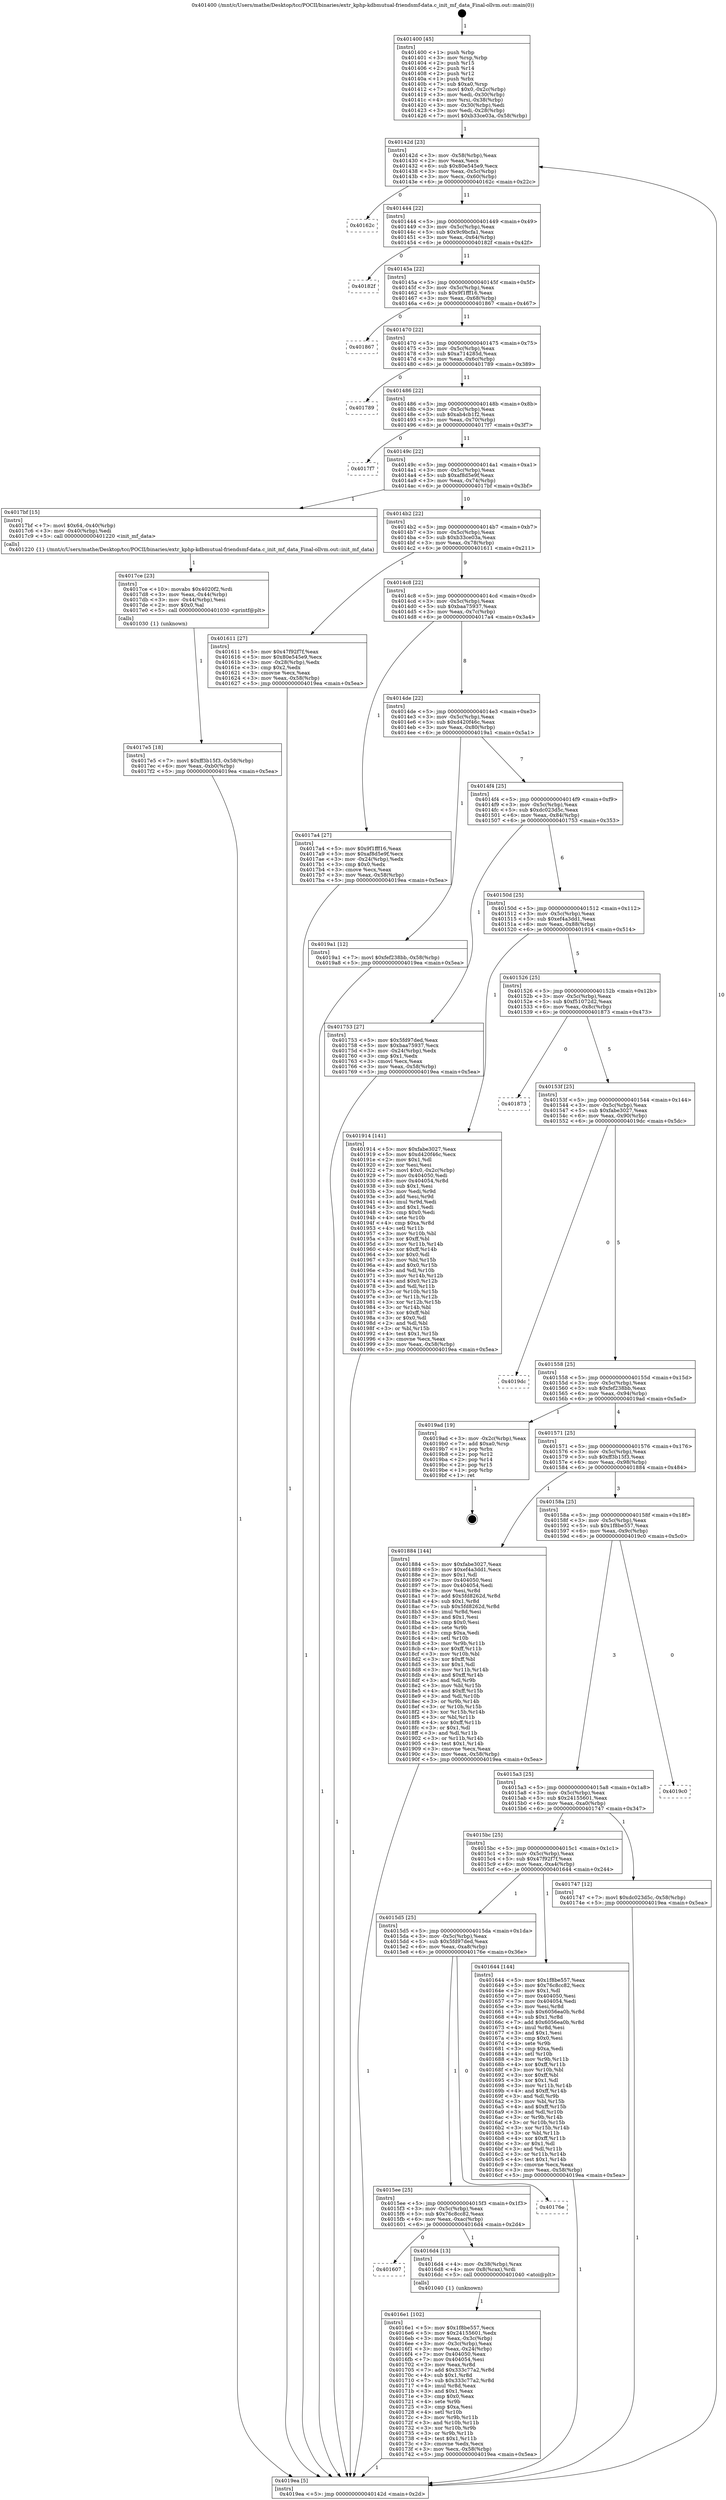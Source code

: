 digraph "0x401400" {
  label = "0x401400 (/mnt/c/Users/mathe/Desktop/tcc/POCII/binaries/extr_kphp-kdbmutual-friendsmf-data.c_init_mf_data_Final-ollvm.out::main(0))"
  labelloc = "t"
  node[shape=record]

  Entry [label="",width=0.3,height=0.3,shape=circle,fillcolor=black,style=filled]
  "0x40142d" [label="{
     0x40142d [23]\l
     | [instrs]\l
     &nbsp;&nbsp;0x40142d \<+3\>: mov -0x58(%rbp),%eax\l
     &nbsp;&nbsp;0x401430 \<+2\>: mov %eax,%ecx\l
     &nbsp;&nbsp;0x401432 \<+6\>: sub $0x80e545e9,%ecx\l
     &nbsp;&nbsp;0x401438 \<+3\>: mov %eax,-0x5c(%rbp)\l
     &nbsp;&nbsp;0x40143b \<+3\>: mov %ecx,-0x60(%rbp)\l
     &nbsp;&nbsp;0x40143e \<+6\>: je 000000000040162c \<main+0x22c\>\l
  }"]
  "0x40162c" [label="{
     0x40162c\l
  }", style=dashed]
  "0x401444" [label="{
     0x401444 [22]\l
     | [instrs]\l
     &nbsp;&nbsp;0x401444 \<+5\>: jmp 0000000000401449 \<main+0x49\>\l
     &nbsp;&nbsp;0x401449 \<+3\>: mov -0x5c(%rbp),%eax\l
     &nbsp;&nbsp;0x40144c \<+5\>: sub $0x9c9bcfa1,%eax\l
     &nbsp;&nbsp;0x401451 \<+3\>: mov %eax,-0x64(%rbp)\l
     &nbsp;&nbsp;0x401454 \<+6\>: je 000000000040182f \<main+0x42f\>\l
  }"]
  Exit [label="",width=0.3,height=0.3,shape=circle,fillcolor=black,style=filled,peripheries=2]
  "0x40182f" [label="{
     0x40182f\l
  }", style=dashed]
  "0x40145a" [label="{
     0x40145a [22]\l
     | [instrs]\l
     &nbsp;&nbsp;0x40145a \<+5\>: jmp 000000000040145f \<main+0x5f\>\l
     &nbsp;&nbsp;0x40145f \<+3\>: mov -0x5c(%rbp),%eax\l
     &nbsp;&nbsp;0x401462 \<+5\>: sub $0x9f1fff16,%eax\l
     &nbsp;&nbsp;0x401467 \<+3\>: mov %eax,-0x68(%rbp)\l
     &nbsp;&nbsp;0x40146a \<+6\>: je 0000000000401867 \<main+0x467\>\l
  }"]
  "0x4017e5" [label="{
     0x4017e5 [18]\l
     | [instrs]\l
     &nbsp;&nbsp;0x4017e5 \<+7\>: movl $0xff3b15f3,-0x58(%rbp)\l
     &nbsp;&nbsp;0x4017ec \<+6\>: mov %eax,-0xb0(%rbp)\l
     &nbsp;&nbsp;0x4017f2 \<+5\>: jmp 00000000004019ea \<main+0x5ea\>\l
  }"]
  "0x401867" [label="{
     0x401867\l
  }", style=dashed]
  "0x401470" [label="{
     0x401470 [22]\l
     | [instrs]\l
     &nbsp;&nbsp;0x401470 \<+5\>: jmp 0000000000401475 \<main+0x75\>\l
     &nbsp;&nbsp;0x401475 \<+3\>: mov -0x5c(%rbp),%eax\l
     &nbsp;&nbsp;0x401478 \<+5\>: sub $0xa714285d,%eax\l
     &nbsp;&nbsp;0x40147d \<+3\>: mov %eax,-0x6c(%rbp)\l
     &nbsp;&nbsp;0x401480 \<+6\>: je 0000000000401789 \<main+0x389\>\l
  }"]
  "0x4017ce" [label="{
     0x4017ce [23]\l
     | [instrs]\l
     &nbsp;&nbsp;0x4017ce \<+10\>: movabs $0x4020f2,%rdi\l
     &nbsp;&nbsp;0x4017d8 \<+3\>: mov %eax,-0x44(%rbp)\l
     &nbsp;&nbsp;0x4017db \<+3\>: mov -0x44(%rbp),%esi\l
     &nbsp;&nbsp;0x4017de \<+2\>: mov $0x0,%al\l
     &nbsp;&nbsp;0x4017e0 \<+5\>: call 0000000000401030 \<printf@plt\>\l
     | [calls]\l
     &nbsp;&nbsp;0x401030 \{1\} (unknown)\l
  }"]
  "0x401789" [label="{
     0x401789\l
  }", style=dashed]
  "0x401486" [label="{
     0x401486 [22]\l
     | [instrs]\l
     &nbsp;&nbsp;0x401486 \<+5\>: jmp 000000000040148b \<main+0x8b\>\l
     &nbsp;&nbsp;0x40148b \<+3\>: mov -0x5c(%rbp),%eax\l
     &nbsp;&nbsp;0x40148e \<+5\>: sub $0xab4cb1f2,%eax\l
     &nbsp;&nbsp;0x401493 \<+3\>: mov %eax,-0x70(%rbp)\l
     &nbsp;&nbsp;0x401496 \<+6\>: je 00000000004017f7 \<main+0x3f7\>\l
  }"]
  "0x4016e1" [label="{
     0x4016e1 [102]\l
     | [instrs]\l
     &nbsp;&nbsp;0x4016e1 \<+5\>: mov $0x1f8be557,%ecx\l
     &nbsp;&nbsp;0x4016e6 \<+5\>: mov $0x24155601,%edx\l
     &nbsp;&nbsp;0x4016eb \<+3\>: mov %eax,-0x3c(%rbp)\l
     &nbsp;&nbsp;0x4016ee \<+3\>: mov -0x3c(%rbp),%eax\l
     &nbsp;&nbsp;0x4016f1 \<+3\>: mov %eax,-0x24(%rbp)\l
     &nbsp;&nbsp;0x4016f4 \<+7\>: mov 0x404050,%eax\l
     &nbsp;&nbsp;0x4016fb \<+7\>: mov 0x404054,%esi\l
     &nbsp;&nbsp;0x401702 \<+3\>: mov %eax,%r8d\l
     &nbsp;&nbsp;0x401705 \<+7\>: add $0x333c77a2,%r8d\l
     &nbsp;&nbsp;0x40170c \<+4\>: sub $0x1,%r8d\l
     &nbsp;&nbsp;0x401710 \<+7\>: sub $0x333c77a2,%r8d\l
     &nbsp;&nbsp;0x401717 \<+4\>: imul %r8d,%eax\l
     &nbsp;&nbsp;0x40171b \<+3\>: and $0x1,%eax\l
     &nbsp;&nbsp;0x40171e \<+3\>: cmp $0x0,%eax\l
     &nbsp;&nbsp;0x401721 \<+4\>: sete %r9b\l
     &nbsp;&nbsp;0x401725 \<+3\>: cmp $0xa,%esi\l
     &nbsp;&nbsp;0x401728 \<+4\>: setl %r10b\l
     &nbsp;&nbsp;0x40172c \<+3\>: mov %r9b,%r11b\l
     &nbsp;&nbsp;0x40172f \<+3\>: and %r10b,%r11b\l
     &nbsp;&nbsp;0x401732 \<+3\>: xor %r10b,%r9b\l
     &nbsp;&nbsp;0x401735 \<+3\>: or %r9b,%r11b\l
     &nbsp;&nbsp;0x401738 \<+4\>: test $0x1,%r11b\l
     &nbsp;&nbsp;0x40173c \<+3\>: cmovne %edx,%ecx\l
     &nbsp;&nbsp;0x40173f \<+3\>: mov %ecx,-0x58(%rbp)\l
     &nbsp;&nbsp;0x401742 \<+5\>: jmp 00000000004019ea \<main+0x5ea\>\l
  }"]
  "0x4017f7" [label="{
     0x4017f7\l
  }", style=dashed]
  "0x40149c" [label="{
     0x40149c [22]\l
     | [instrs]\l
     &nbsp;&nbsp;0x40149c \<+5\>: jmp 00000000004014a1 \<main+0xa1\>\l
     &nbsp;&nbsp;0x4014a1 \<+3\>: mov -0x5c(%rbp),%eax\l
     &nbsp;&nbsp;0x4014a4 \<+5\>: sub $0xaf8d5e9f,%eax\l
     &nbsp;&nbsp;0x4014a9 \<+3\>: mov %eax,-0x74(%rbp)\l
     &nbsp;&nbsp;0x4014ac \<+6\>: je 00000000004017bf \<main+0x3bf\>\l
  }"]
  "0x401607" [label="{
     0x401607\l
  }", style=dashed]
  "0x4017bf" [label="{
     0x4017bf [15]\l
     | [instrs]\l
     &nbsp;&nbsp;0x4017bf \<+7\>: movl $0x64,-0x40(%rbp)\l
     &nbsp;&nbsp;0x4017c6 \<+3\>: mov -0x40(%rbp),%edi\l
     &nbsp;&nbsp;0x4017c9 \<+5\>: call 0000000000401220 \<init_mf_data\>\l
     | [calls]\l
     &nbsp;&nbsp;0x401220 \{1\} (/mnt/c/Users/mathe/Desktop/tcc/POCII/binaries/extr_kphp-kdbmutual-friendsmf-data.c_init_mf_data_Final-ollvm.out::init_mf_data)\l
  }"]
  "0x4014b2" [label="{
     0x4014b2 [22]\l
     | [instrs]\l
     &nbsp;&nbsp;0x4014b2 \<+5\>: jmp 00000000004014b7 \<main+0xb7\>\l
     &nbsp;&nbsp;0x4014b7 \<+3\>: mov -0x5c(%rbp),%eax\l
     &nbsp;&nbsp;0x4014ba \<+5\>: sub $0xb33ce03a,%eax\l
     &nbsp;&nbsp;0x4014bf \<+3\>: mov %eax,-0x78(%rbp)\l
     &nbsp;&nbsp;0x4014c2 \<+6\>: je 0000000000401611 \<main+0x211\>\l
  }"]
  "0x4016d4" [label="{
     0x4016d4 [13]\l
     | [instrs]\l
     &nbsp;&nbsp;0x4016d4 \<+4\>: mov -0x38(%rbp),%rax\l
     &nbsp;&nbsp;0x4016d8 \<+4\>: mov 0x8(%rax),%rdi\l
     &nbsp;&nbsp;0x4016dc \<+5\>: call 0000000000401040 \<atoi@plt\>\l
     | [calls]\l
     &nbsp;&nbsp;0x401040 \{1\} (unknown)\l
  }"]
  "0x401611" [label="{
     0x401611 [27]\l
     | [instrs]\l
     &nbsp;&nbsp;0x401611 \<+5\>: mov $0x47f92f7f,%eax\l
     &nbsp;&nbsp;0x401616 \<+5\>: mov $0x80e545e9,%ecx\l
     &nbsp;&nbsp;0x40161b \<+3\>: mov -0x28(%rbp),%edx\l
     &nbsp;&nbsp;0x40161e \<+3\>: cmp $0x2,%edx\l
     &nbsp;&nbsp;0x401621 \<+3\>: cmovne %ecx,%eax\l
     &nbsp;&nbsp;0x401624 \<+3\>: mov %eax,-0x58(%rbp)\l
     &nbsp;&nbsp;0x401627 \<+5\>: jmp 00000000004019ea \<main+0x5ea\>\l
  }"]
  "0x4014c8" [label="{
     0x4014c8 [22]\l
     | [instrs]\l
     &nbsp;&nbsp;0x4014c8 \<+5\>: jmp 00000000004014cd \<main+0xcd\>\l
     &nbsp;&nbsp;0x4014cd \<+3\>: mov -0x5c(%rbp),%eax\l
     &nbsp;&nbsp;0x4014d0 \<+5\>: sub $0xbaa75937,%eax\l
     &nbsp;&nbsp;0x4014d5 \<+3\>: mov %eax,-0x7c(%rbp)\l
     &nbsp;&nbsp;0x4014d8 \<+6\>: je 00000000004017a4 \<main+0x3a4\>\l
  }"]
  "0x4019ea" [label="{
     0x4019ea [5]\l
     | [instrs]\l
     &nbsp;&nbsp;0x4019ea \<+5\>: jmp 000000000040142d \<main+0x2d\>\l
  }"]
  "0x401400" [label="{
     0x401400 [45]\l
     | [instrs]\l
     &nbsp;&nbsp;0x401400 \<+1\>: push %rbp\l
     &nbsp;&nbsp;0x401401 \<+3\>: mov %rsp,%rbp\l
     &nbsp;&nbsp;0x401404 \<+2\>: push %r15\l
     &nbsp;&nbsp;0x401406 \<+2\>: push %r14\l
     &nbsp;&nbsp;0x401408 \<+2\>: push %r12\l
     &nbsp;&nbsp;0x40140a \<+1\>: push %rbx\l
     &nbsp;&nbsp;0x40140b \<+7\>: sub $0xa0,%rsp\l
     &nbsp;&nbsp;0x401412 \<+7\>: movl $0x0,-0x2c(%rbp)\l
     &nbsp;&nbsp;0x401419 \<+3\>: mov %edi,-0x30(%rbp)\l
     &nbsp;&nbsp;0x40141c \<+4\>: mov %rsi,-0x38(%rbp)\l
     &nbsp;&nbsp;0x401420 \<+3\>: mov -0x30(%rbp),%edi\l
     &nbsp;&nbsp;0x401423 \<+3\>: mov %edi,-0x28(%rbp)\l
     &nbsp;&nbsp;0x401426 \<+7\>: movl $0xb33ce03a,-0x58(%rbp)\l
  }"]
  "0x4015ee" [label="{
     0x4015ee [25]\l
     | [instrs]\l
     &nbsp;&nbsp;0x4015ee \<+5\>: jmp 00000000004015f3 \<main+0x1f3\>\l
     &nbsp;&nbsp;0x4015f3 \<+3\>: mov -0x5c(%rbp),%eax\l
     &nbsp;&nbsp;0x4015f6 \<+5\>: sub $0x76c8cc82,%eax\l
     &nbsp;&nbsp;0x4015fb \<+6\>: mov %eax,-0xac(%rbp)\l
     &nbsp;&nbsp;0x401601 \<+6\>: je 00000000004016d4 \<main+0x2d4\>\l
  }"]
  "0x4017a4" [label="{
     0x4017a4 [27]\l
     | [instrs]\l
     &nbsp;&nbsp;0x4017a4 \<+5\>: mov $0x9f1fff16,%eax\l
     &nbsp;&nbsp;0x4017a9 \<+5\>: mov $0xaf8d5e9f,%ecx\l
     &nbsp;&nbsp;0x4017ae \<+3\>: mov -0x24(%rbp),%edx\l
     &nbsp;&nbsp;0x4017b1 \<+3\>: cmp $0x0,%edx\l
     &nbsp;&nbsp;0x4017b4 \<+3\>: cmove %ecx,%eax\l
     &nbsp;&nbsp;0x4017b7 \<+3\>: mov %eax,-0x58(%rbp)\l
     &nbsp;&nbsp;0x4017ba \<+5\>: jmp 00000000004019ea \<main+0x5ea\>\l
  }"]
  "0x4014de" [label="{
     0x4014de [22]\l
     | [instrs]\l
     &nbsp;&nbsp;0x4014de \<+5\>: jmp 00000000004014e3 \<main+0xe3\>\l
     &nbsp;&nbsp;0x4014e3 \<+3\>: mov -0x5c(%rbp),%eax\l
     &nbsp;&nbsp;0x4014e6 \<+5\>: sub $0xd420f46c,%eax\l
     &nbsp;&nbsp;0x4014eb \<+3\>: mov %eax,-0x80(%rbp)\l
     &nbsp;&nbsp;0x4014ee \<+6\>: je 00000000004019a1 \<main+0x5a1\>\l
  }"]
  "0x40176e" [label="{
     0x40176e\l
  }", style=dashed]
  "0x4019a1" [label="{
     0x4019a1 [12]\l
     | [instrs]\l
     &nbsp;&nbsp;0x4019a1 \<+7\>: movl $0xfef238bb,-0x58(%rbp)\l
     &nbsp;&nbsp;0x4019a8 \<+5\>: jmp 00000000004019ea \<main+0x5ea\>\l
  }"]
  "0x4014f4" [label="{
     0x4014f4 [25]\l
     | [instrs]\l
     &nbsp;&nbsp;0x4014f4 \<+5\>: jmp 00000000004014f9 \<main+0xf9\>\l
     &nbsp;&nbsp;0x4014f9 \<+3\>: mov -0x5c(%rbp),%eax\l
     &nbsp;&nbsp;0x4014fc \<+5\>: sub $0xdc023d5c,%eax\l
     &nbsp;&nbsp;0x401501 \<+6\>: mov %eax,-0x84(%rbp)\l
     &nbsp;&nbsp;0x401507 \<+6\>: je 0000000000401753 \<main+0x353\>\l
  }"]
  "0x4015d5" [label="{
     0x4015d5 [25]\l
     | [instrs]\l
     &nbsp;&nbsp;0x4015d5 \<+5\>: jmp 00000000004015da \<main+0x1da\>\l
     &nbsp;&nbsp;0x4015da \<+3\>: mov -0x5c(%rbp),%eax\l
     &nbsp;&nbsp;0x4015dd \<+5\>: sub $0x5fd97ded,%eax\l
     &nbsp;&nbsp;0x4015e2 \<+6\>: mov %eax,-0xa8(%rbp)\l
     &nbsp;&nbsp;0x4015e8 \<+6\>: je 000000000040176e \<main+0x36e\>\l
  }"]
  "0x401753" [label="{
     0x401753 [27]\l
     | [instrs]\l
     &nbsp;&nbsp;0x401753 \<+5\>: mov $0x5fd97ded,%eax\l
     &nbsp;&nbsp;0x401758 \<+5\>: mov $0xbaa75937,%ecx\l
     &nbsp;&nbsp;0x40175d \<+3\>: mov -0x24(%rbp),%edx\l
     &nbsp;&nbsp;0x401760 \<+3\>: cmp $0x1,%edx\l
     &nbsp;&nbsp;0x401763 \<+3\>: cmovl %ecx,%eax\l
     &nbsp;&nbsp;0x401766 \<+3\>: mov %eax,-0x58(%rbp)\l
     &nbsp;&nbsp;0x401769 \<+5\>: jmp 00000000004019ea \<main+0x5ea\>\l
  }"]
  "0x40150d" [label="{
     0x40150d [25]\l
     | [instrs]\l
     &nbsp;&nbsp;0x40150d \<+5\>: jmp 0000000000401512 \<main+0x112\>\l
     &nbsp;&nbsp;0x401512 \<+3\>: mov -0x5c(%rbp),%eax\l
     &nbsp;&nbsp;0x401515 \<+5\>: sub $0xef4a3dd1,%eax\l
     &nbsp;&nbsp;0x40151a \<+6\>: mov %eax,-0x88(%rbp)\l
     &nbsp;&nbsp;0x401520 \<+6\>: je 0000000000401914 \<main+0x514\>\l
  }"]
  "0x401644" [label="{
     0x401644 [144]\l
     | [instrs]\l
     &nbsp;&nbsp;0x401644 \<+5\>: mov $0x1f8be557,%eax\l
     &nbsp;&nbsp;0x401649 \<+5\>: mov $0x76c8cc82,%ecx\l
     &nbsp;&nbsp;0x40164e \<+2\>: mov $0x1,%dl\l
     &nbsp;&nbsp;0x401650 \<+7\>: mov 0x404050,%esi\l
     &nbsp;&nbsp;0x401657 \<+7\>: mov 0x404054,%edi\l
     &nbsp;&nbsp;0x40165e \<+3\>: mov %esi,%r8d\l
     &nbsp;&nbsp;0x401661 \<+7\>: sub $0x6056ea0b,%r8d\l
     &nbsp;&nbsp;0x401668 \<+4\>: sub $0x1,%r8d\l
     &nbsp;&nbsp;0x40166c \<+7\>: add $0x6056ea0b,%r8d\l
     &nbsp;&nbsp;0x401673 \<+4\>: imul %r8d,%esi\l
     &nbsp;&nbsp;0x401677 \<+3\>: and $0x1,%esi\l
     &nbsp;&nbsp;0x40167a \<+3\>: cmp $0x0,%esi\l
     &nbsp;&nbsp;0x40167d \<+4\>: sete %r9b\l
     &nbsp;&nbsp;0x401681 \<+3\>: cmp $0xa,%edi\l
     &nbsp;&nbsp;0x401684 \<+4\>: setl %r10b\l
     &nbsp;&nbsp;0x401688 \<+3\>: mov %r9b,%r11b\l
     &nbsp;&nbsp;0x40168b \<+4\>: xor $0xff,%r11b\l
     &nbsp;&nbsp;0x40168f \<+3\>: mov %r10b,%bl\l
     &nbsp;&nbsp;0x401692 \<+3\>: xor $0xff,%bl\l
     &nbsp;&nbsp;0x401695 \<+3\>: xor $0x1,%dl\l
     &nbsp;&nbsp;0x401698 \<+3\>: mov %r11b,%r14b\l
     &nbsp;&nbsp;0x40169b \<+4\>: and $0xff,%r14b\l
     &nbsp;&nbsp;0x40169f \<+3\>: and %dl,%r9b\l
     &nbsp;&nbsp;0x4016a2 \<+3\>: mov %bl,%r15b\l
     &nbsp;&nbsp;0x4016a5 \<+4\>: and $0xff,%r15b\l
     &nbsp;&nbsp;0x4016a9 \<+3\>: and %dl,%r10b\l
     &nbsp;&nbsp;0x4016ac \<+3\>: or %r9b,%r14b\l
     &nbsp;&nbsp;0x4016af \<+3\>: or %r10b,%r15b\l
     &nbsp;&nbsp;0x4016b2 \<+3\>: xor %r15b,%r14b\l
     &nbsp;&nbsp;0x4016b5 \<+3\>: or %bl,%r11b\l
     &nbsp;&nbsp;0x4016b8 \<+4\>: xor $0xff,%r11b\l
     &nbsp;&nbsp;0x4016bc \<+3\>: or $0x1,%dl\l
     &nbsp;&nbsp;0x4016bf \<+3\>: and %dl,%r11b\l
     &nbsp;&nbsp;0x4016c2 \<+3\>: or %r11b,%r14b\l
     &nbsp;&nbsp;0x4016c5 \<+4\>: test $0x1,%r14b\l
     &nbsp;&nbsp;0x4016c9 \<+3\>: cmovne %ecx,%eax\l
     &nbsp;&nbsp;0x4016cc \<+3\>: mov %eax,-0x58(%rbp)\l
     &nbsp;&nbsp;0x4016cf \<+5\>: jmp 00000000004019ea \<main+0x5ea\>\l
  }"]
  "0x401914" [label="{
     0x401914 [141]\l
     | [instrs]\l
     &nbsp;&nbsp;0x401914 \<+5\>: mov $0xfabe3027,%eax\l
     &nbsp;&nbsp;0x401919 \<+5\>: mov $0xd420f46c,%ecx\l
     &nbsp;&nbsp;0x40191e \<+2\>: mov $0x1,%dl\l
     &nbsp;&nbsp;0x401920 \<+2\>: xor %esi,%esi\l
     &nbsp;&nbsp;0x401922 \<+7\>: movl $0x0,-0x2c(%rbp)\l
     &nbsp;&nbsp;0x401929 \<+7\>: mov 0x404050,%edi\l
     &nbsp;&nbsp;0x401930 \<+8\>: mov 0x404054,%r8d\l
     &nbsp;&nbsp;0x401938 \<+3\>: sub $0x1,%esi\l
     &nbsp;&nbsp;0x40193b \<+3\>: mov %edi,%r9d\l
     &nbsp;&nbsp;0x40193e \<+3\>: add %esi,%r9d\l
     &nbsp;&nbsp;0x401941 \<+4\>: imul %r9d,%edi\l
     &nbsp;&nbsp;0x401945 \<+3\>: and $0x1,%edi\l
     &nbsp;&nbsp;0x401948 \<+3\>: cmp $0x0,%edi\l
     &nbsp;&nbsp;0x40194b \<+4\>: sete %r10b\l
     &nbsp;&nbsp;0x40194f \<+4\>: cmp $0xa,%r8d\l
     &nbsp;&nbsp;0x401953 \<+4\>: setl %r11b\l
     &nbsp;&nbsp;0x401957 \<+3\>: mov %r10b,%bl\l
     &nbsp;&nbsp;0x40195a \<+3\>: xor $0xff,%bl\l
     &nbsp;&nbsp;0x40195d \<+3\>: mov %r11b,%r14b\l
     &nbsp;&nbsp;0x401960 \<+4\>: xor $0xff,%r14b\l
     &nbsp;&nbsp;0x401964 \<+3\>: xor $0x0,%dl\l
     &nbsp;&nbsp;0x401967 \<+3\>: mov %bl,%r15b\l
     &nbsp;&nbsp;0x40196a \<+4\>: and $0x0,%r15b\l
     &nbsp;&nbsp;0x40196e \<+3\>: and %dl,%r10b\l
     &nbsp;&nbsp;0x401971 \<+3\>: mov %r14b,%r12b\l
     &nbsp;&nbsp;0x401974 \<+4\>: and $0x0,%r12b\l
     &nbsp;&nbsp;0x401978 \<+3\>: and %dl,%r11b\l
     &nbsp;&nbsp;0x40197b \<+3\>: or %r10b,%r15b\l
     &nbsp;&nbsp;0x40197e \<+3\>: or %r11b,%r12b\l
     &nbsp;&nbsp;0x401981 \<+3\>: xor %r12b,%r15b\l
     &nbsp;&nbsp;0x401984 \<+3\>: or %r14b,%bl\l
     &nbsp;&nbsp;0x401987 \<+3\>: xor $0xff,%bl\l
     &nbsp;&nbsp;0x40198a \<+3\>: or $0x0,%dl\l
     &nbsp;&nbsp;0x40198d \<+2\>: and %dl,%bl\l
     &nbsp;&nbsp;0x40198f \<+3\>: or %bl,%r15b\l
     &nbsp;&nbsp;0x401992 \<+4\>: test $0x1,%r15b\l
     &nbsp;&nbsp;0x401996 \<+3\>: cmovne %ecx,%eax\l
     &nbsp;&nbsp;0x401999 \<+3\>: mov %eax,-0x58(%rbp)\l
     &nbsp;&nbsp;0x40199c \<+5\>: jmp 00000000004019ea \<main+0x5ea\>\l
  }"]
  "0x401526" [label="{
     0x401526 [25]\l
     | [instrs]\l
     &nbsp;&nbsp;0x401526 \<+5\>: jmp 000000000040152b \<main+0x12b\>\l
     &nbsp;&nbsp;0x40152b \<+3\>: mov -0x5c(%rbp),%eax\l
     &nbsp;&nbsp;0x40152e \<+5\>: sub $0xf51072d2,%eax\l
     &nbsp;&nbsp;0x401533 \<+6\>: mov %eax,-0x8c(%rbp)\l
     &nbsp;&nbsp;0x401539 \<+6\>: je 0000000000401873 \<main+0x473\>\l
  }"]
  "0x4015bc" [label="{
     0x4015bc [25]\l
     | [instrs]\l
     &nbsp;&nbsp;0x4015bc \<+5\>: jmp 00000000004015c1 \<main+0x1c1\>\l
     &nbsp;&nbsp;0x4015c1 \<+3\>: mov -0x5c(%rbp),%eax\l
     &nbsp;&nbsp;0x4015c4 \<+5\>: sub $0x47f92f7f,%eax\l
     &nbsp;&nbsp;0x4015c9 \<+6\>: mov %eax,-0xa4(%rbp)\l
     &nbsp;&nbsp;0x4015cf \<+6\>: je 0000000000401644 \<main+0x244\>\l
  }"]
  "0x401873" [label="{
     0x401873\l
  }", style=dashed]
  "0x40153f" [label="{
     0x40153f [25]\l
     | [instrs]\l
     &nbsp;&nbsp;0x40153f \<+5\>: jmp 0000000000401544 \<main+0x144\>\l
     &nbsp;&nbsp;0x401544 \<+3\>: mov -0x5c(%rbp),%eax\l
     &nbsp;&nbsp;0x401547 \<+5\>: sub $0xfabe3027,%eax\l
     &nbsp;&nbsp;0x40154c \<+6\>: mov %eax,-0x90(%rbp)\l
     &nbsp;&nbsp;0x401552 \<+6\>: je 00000000004019dc \<main+0x5dc\>\l
  }"]
  "0x401747" [label="{
     0x401747 [12]\l
     | [instrs]\l
     &nbsp;&nbsp;0x401747 \<+7\>: movl $0xdc023d5c,-0x58(%rbp)\l
     &nbsp;&nbsp;0x40174e \<+5\>: jmp 00000000004019ea \<main+0x5ea\>\l
  }"]
  "0x4019dc" [label="{
     0x4019dc\l
  }", style=dashed]
  "0x401558" [label="{
     0x401558 [25]\l
     | [instrs]\l
     &nbsp;&nbsp;0x401558 \<+5\>: jmp 000000000040155d \<main+0x15d\>\l
     &nbsp;&nbsp;0x40155d \<+3\>: mov -0x5c(%rbp),%eax\l
     &nbsp;&nbsp;0x401560 \<+5\>: sub $0xfef238bb,%eax\l
     &nbsp;&nbsp;0x401565 \<+6\>: mov %eax,-0x94(%rbp)\l
     &nbsp;&nbsp;0x40156b \<+6\>: je 00000000004019ad \<main+0x5ad\>\l
  }"]
  "0x4015a3" [label="{
     0x4015a3 [25]\l
     | [instrs]\l
     &nbsp;&nbsp;0x4015a3 \<+5\>: jmp 00000000004015a8 \<main+0x1a8\>\l
     &nbsp;&nbsp;0x4015a8 \<+3\>: mov -0x5c(%rbp),%eax\l
     &nbsp;&nbsp;0x4015ab \<+5\>: sub $0x24155601,%eax\l
     &nbsp;&nbsp;0x4015b0 \<+6\>: mov %eax,-0xa0(%rbp)\l
     &nbsp;&nbsp;0x4015b6 \<+6\>: je 0000000000401747 \<main+0x347\>\l
  }"]
  "0x4019ad" [label="{
     0x4019ad [19]\l
     | [instrs]\l
     &nbsp;&nbsp;0x4019ad \<+3\>: mov -0x2c(%rbp),%eax\l
     &nbsp;&nbsp;0x4019b0 \<+7\>: add $0xa0,%rsp\l
     &nbsp;&nbsp;0x4019b7 \<+1\>: pop %rbx\l
     &nbsp;&nbsp;0x4019b8 \<+2\>: pop %r12\l
     &nbsp;&nbsp;0x4019ba \<+2\>: pop %r14\l
     &nbsp;&nbsp;0x4019bc \<+2\>: pop %r15\l
     &nbsp;&nbsp;0x4019be \<+1\>: pop %rbp\l
     &nbsp;&nbsp;0x4019bf \<+1\>: ret\l
  }"]
  "0x401571" [label="{
     0x401571 [25]\l
     | [instrs]\l
     &nbsp;&nbsp;0x401571 \<+5\>: jmp 0000000000401576 \<main+0x176\>\l
     &nbsp;&nbsp;0x401576 \<+3\>: mov -0x5c(%rbp),%eax\l
     &nbsp;&nbsp;0x401579 \<+5\>: sub $0xff3b15f3,%eax\l
     &nbsp;&nbsp;0x40157e \<+6\>: mov %eax,-0x98(%rbp)\l
     &nbsp;&nbsp;0x401584 \<+6\>: je 0000000000401884 \<main+0x484\>\l
  }"]
  "0x4019c0" [label="{
     0x4019c0\l
  }", style=dashed]
  "0x401884" [label="{
     0x401884 [144]\l
     | [instrs]\l
     &nbsp;&nbsp;0x401884 \<+5\>: mov $0xfabe3027,%eax\l
     &nbsp;&nbsp;0x401889 \<+5\>: mov $0xef4a3dd1,%ecx\l
     &nbsp;&nbsp;0x40188e \<+2\>: mov $0x1,%dl\l
     &nbsp;&nbsp;0x401890 \<+7\>: mov 0x404050,%esi\l
     &nbsp;&nbsp;0x401897 \<+7\>: mov 0x404054,%edi\l
     &nbsp;&nbsp;0x40189e \<+3\>: mov %esi,%r8d\l
     &nbsp;&nbsp;0x4018a1 \<+7\>: add $0x5fd8262d,%r8d\l
     &nbsp;&nbsp;0x4018a8 \<+4\>: sub $0x1,%r8d\l
     &nbsp;&nbsp;0x4018ac \<+7\>: sub $0x5fd8262d,%r8d\l
     &nbsp;&nbsp;0x4018b3 \<+4\>: imul %r8d,%esi\l
     &nbsp;&nbsp;0x4018b7 \<+3\>: and $0x1,%esi\l
     &nbsp;&nbsp;0x4018ba \<+3\>: cmp $0x0,%esi\l
     &nbsp;&nbsp;0x4018bd \<+4\>: sete %r9b\l
     &nbsp;&nbsp;0x4018c1 \<+3\>: cmp $0xa,%edi\l
     &nbsp;&nbsp;0x4018c4 \<+4\>: setl %r10b\l
     &nbsp;&nbsp;0x4018c8 \<+3\>: mov %r9b,%r11b\l
     &nbsp;&nbsp;0x4018cb \<+4\>: xor $0xff,%r11b\l
     &nbsp;&nbsp;0x4018cf \<+3\>: mov %r10b,%bl\l
     &nbsp;&nbsp;0x4018d2 \<+3\>: xor $0xff,%bl\l
     &nbsp;&nbsp;0x4018d5 \<+3\>: xor $0x1,%dl\l
     &nbsp;&nbsp;0x4018d8 \<+3\>: mov %r11b,%r14b\l
     &nbsp;&nbsp;0x4018db \<+4\>: and $0xff,%r14b\l
     &nbsp;&nbsp;0x4018df \<+3\>: and %dl,%r9b\l
     &nbsp;&nbsp;0x4018e2 \<+3\>: mov %bl,%r15b\l
     &nbsp;&nbsp;0x4018e5 \<+4\>: and $0xff,%r15b\l
     &nbsp;&nbsp;0x4018e9 \<+3\>: and %dl,%r10b\l
     &nbsp;&nbsp;0x4018ec \<+3\>: or %r9b,%r14b\l
     &nbsp;&nbsp;0x4018ef \<+3\>: or %r10b,%r15b\l
     &nbsp;&nbsp;0x4018f2 \<+3\>: xor %r15b,%r14b\l
     &nbsp;&nbsp;0x4018f5 \<+3\>: or %bl,%r11b\l
     &nbsp;&nbsp;0x4018f8 \<+4\>: xor $0xff,%r11b\l
     &nbsp;&nbsp;0x4018fc \<+3\>: or $0x1,%dl\l
     &nbsp;&nbsp;0x4018ff \<+3\>: and %dl,%r11b\l
     &nbsp;&nbsp;0x401902 \<+3\>: or %r11b,%r14b\l
     &nbsp;&nbsp;0x401905 \<+4\>: test $0x1,%r14b\l
     &nbsp;&nbsp;0x401909 \<+3\>: cmovne %ecx,%eax\l
     &nbsp;&nbsp;0x40190c \<+3\>: mov %eax,-0x58(%rbp)\l
     &nbsp;&nbsp;0x40190f \<+5\>: jmp 00000000004019ea \<main+0x5ea\>\l
  }"]
  "0x40158a" [label="{
     0x40158a [25]\l
     | [instrs]\l
     &nbsp;&nbsp;0x40158a \<+5\>: jmp 000000000040158f \<main+0x18f\>\l
     &nbsp;&nbsp;0x40158f \<+3\>: mov -0x5c(%rbp),%eax\l
     &nbsp;&nbsp;0x401592 \<+5\>: sub $0x1f8be557,%eax\l
     &nbsp;&nbsp;0x401597 \<+6\>: mov %eax,-0x9c(%rbp)\l
     &nbsp;&nbsp;0x40159d \<+6\>: je 00000000004019c0 \<main+0x5c0\>\l
  }"]
  Entry -> "0x401400" [label=" 1"]
  "0x40142d" -> "0x40162c" [label=" 0"]
  "0x40142d" -> "0x401444" [label=" 11"]
  "0x4019ad" -> Exit [label=" 1"]
  "0x401444" -> "0x40182f" [label=" 0"]
  "0x401444" -> "0x40145a" [label=" 11"]
  "0x4019a1" -> "0x4019ea" [label=" 1"]
  "0x40145a" -> "0x401867" [label=" 0"]
  "0x40145a" -> "0x401470" [label=" 11"]
  "0x401914" -> "0x4019ea" [label=" 1"]
  "0x401470" -> "0x401789" [label=" 0"]
  "0x401470" -> "0x401486" [label=" 11"]
  "0x401884" -> "0x4019ea" [label=" 1"]
  "0x401486" -> "0x4017f7" [label=" 0"]
  "0x401486" -> "0x40149c" [label=" 11"]
  "0x4017e5" -> "0x4019ea" [label=" 1"]
  "0x40149c" -> "0x4017bf" [label=" 1"]
  "0x40149c" -> "0x4014b2" [label=" 10"]
  "0x4017ce" -> "0x4017e5" [label=" 1"]
  "0x4014b2" -> "0x401611" [label=" 1"]
  "0x4014b2" -> "0x4014c8" [label=" 9"]
  "0x401611" -> "0x4019ea" [label=" 1"]
  "0x401400" -> "0x40142d" [label=" 1"]
  "0x4019ea" -> "0x40142d" [label=" 10"]
  "0x4017bf" -> "0x4017ce" [label=" 1"]
  "0x4014c8" -> "0x4017a4" [label=" 1"]
  "0x4014c8" -> "0x4014de" [label=" 8"]
  "0x401753" -> "0x4019ea" [label=" 1"]
  "0x4014de" -> "0x4019a1" [label=" 1"]
  "0x4014de" -> "0x4014f4" [label=" 7"]
  "0x401747" -> "0x4019ea" [label=" 1"]
  "0x4014f4" -> "0x401753" [label=" 1"]
  "0x4014f4" -> "0x40150d" [label=" 6"]
  "0x4016d4" -> "0x4016e1" [label=" 1"]
  "0x40150d" -> "0x401914" [label=" 1"]
  "0x40150d" -> "0x401526" [label=" 5"]
  "0x4015ee" -> "0x401607" [label=" 0"]
  "0x401526" -> "0x401873" [label=" 0"]
  "0x401526" -> "0x40153f" [label=" 5"]
  "0x4017a4" -> "0x4019ea" [label=" 1"]
  "0x40153f" -> "0x4019dc" [label=" 0"]
  "0x40153f" -> "0x401558" [label=" 5"]
  "0x4015d5" -> "0x4015ee" [label=" 1"]
  "0x401558" -> "0x4019ad" [label=" 1"]
  "0x401558" -> "0x401571" [label=" 4"]
  "0x4016e1" -> "0x4019ea" [label=" 1"]
  "0x401571" -> "0x401884" [label=" 1"]
  "0x401571" -> "0x40158a" [label=" 3"]
  "0x401644" -> "0x4019ea" [label=" 1"]
  "0x40158a" -> "0x4019c0" [label=" 0"]
  "0x40158a" -> "0x4015a3" [label=" 3"]
  "0x4015d5" -> "0x40176e" [label=" 0"]
  "0x4015a3" -> "0x401747" [label=" 1"]
  "0x4015a3" -> "0x4015bc" [label=" 2"]
  "0x4015ee" -> "0x4016d4" [label=" 1"]
  "0x4015bc" -> "0x401644" [label=" 1"]
  "0x4015bc" -> "0x4015d5" [label=" 1"]
}
